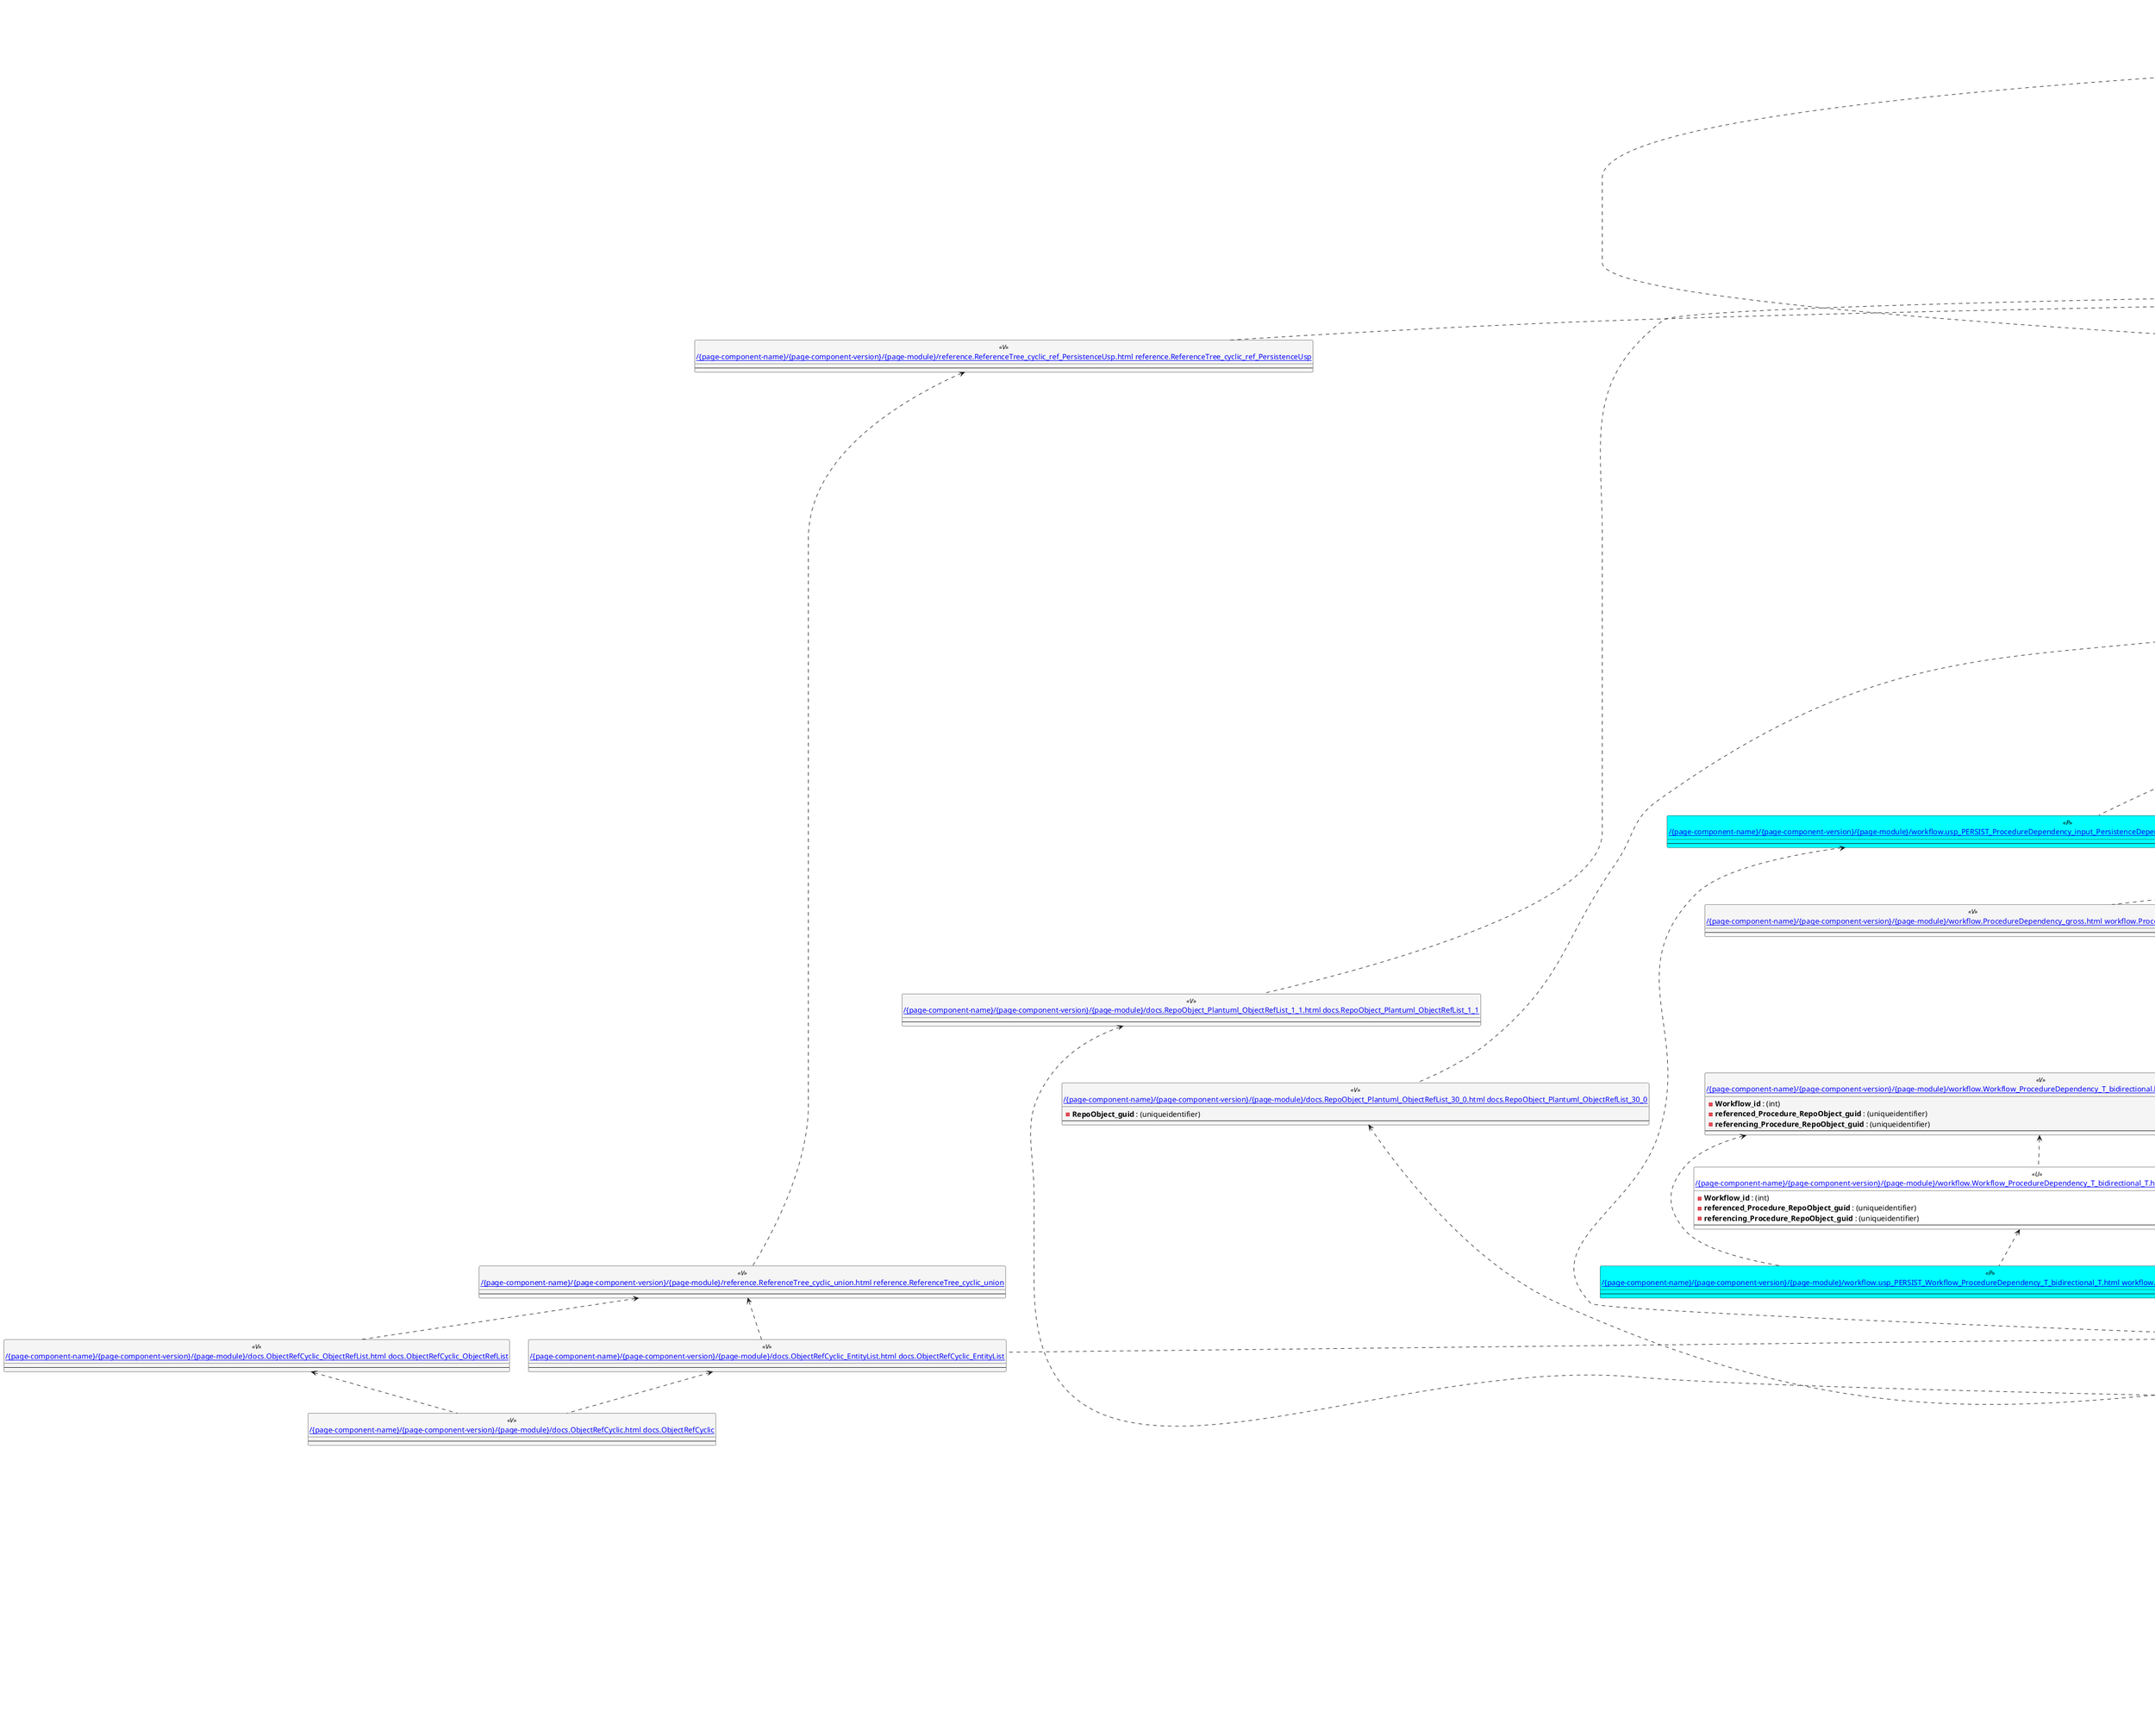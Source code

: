 @startuml
'Left to right direction
top to bottom direction
hide circle
'avoide "." issues:
set namespaceSeparator none


skinparam class {
  BackgroundColor White
  BackgroundColor<<FN>> Yellow
  BackgroundColor<<FS>> Yellow
  BackgroundColor<<FT>> LightGray
  BackgroundColor<<IF>> Yellow
  BackgroundColor<<IS>> Yellow
  BackgroundColor<<P>> Aqua
  BackgroundColor<<PC>> Aqua
  BackgroundColor<<SN>> Yellow
  BackgroundColor<<SO>> SlateBlue
  BackgroundColor<<TF>> LightGray
  BackgroundColor<<TR>> Tomato
  BackgroundColor<<U>> White
  BackgroundColor<<V>> WhiteSmoke
  BackgroundColor<<X>> Aqua
}


entity "[[{site-url}/{page-component-name}/{page-component-version}/{page-module}/dmdocs.unit.html dmdocs.unit]]" as dmdocs.unit << V >> {
  --
}

entity "[[{site-url}/{page-component-name}/{page-component-version}/{page-module}/docs.AntoraIndexSemanticgroup.html docs.AntoraIndexSemanticgroup]]" as docs.AntoraIndexSemanticgroup << V >> {
  **IndexSemanticGroup** : (nvarchar(512))
  --
}

entity "[[{site-url}/{page-component-name}/{page-component-version}/{page-module}/docs.AntoraIndexSemanticgroupPatterndatatype.html docs.AntoraIndexSemanticgroupPatterndatatype]]" as docs.AntoraIndexSemanticgroupPatterndatatype << V >> {
  **IndexSemanticGroup** : (nvarchar(512))
  **IndexPatternColumnDatatype** : (nvarchar(4000))
  --
}

entity "[[{site-url}/{page-component-name}/{page-component-version}/{page-module}/docs.AntoraNavListPage_by_type.html docs.AntoraNavListPage_by_type]]" as docs.AntoraNavListPage_by_type << V >> {
  **type** : (nvarchar(128))
  --
}

entity "[[{site-url}/{page-component-name}/{page-component-version}/{page-module}/docs.AntoraNavListRepoObject_by_schema.html docs.AntoraNavListRepoObject_by_schema]]" as docs.AntoraNavListRepoObject_by_schema << V >> {
  - **RepoObject_schema_name** : (nvarchar(128))
  --
}

entity "[[{site-url}/{page-component-name}/{page-component-version}/{page-module}/docs.AntoraNavListRepoObject_by_schema_type.html docs.AntoraNavListRepoObject_by_schema_type]]" as docs.AntoraNavListRepoObject_by_schema_type << V >> {
  - **RepoObject_schema_name** : (nvarchar(128))
  **type** : (char(2))
  --
}

entity "[[{site-url}/{page-component-name}/{page-component-version}/{page-module}/docs.AntoraNavListRepoObject_by_type.html docs.AntoraNavListRepoObject_by_type]]" as docs.AntoraNavListRepoObject_by_type << V >> {
  **type** : (char(2))
  --
}

entity "[[{site-url}/{page-component-name}/{page-component-version}/{page-module}/docs.AntoraPage_IndexSemanticGroup.html docs.AntoraPage_IndexSemanticGroup]]" as docs.AntoraPage_IndexSemanticGroup << V >> {
  - **page_content** : (nvarchar(max))
  --
}

entity "[[{site-url}/{page-component-name}/{page-component-version}/{page-module}/docs.AntoraPage_ObjectBySchema.html docs.AntoraPage_ObjectBySchema]]" as docs.AntoraPage_ObjectBySchema << V >> {
  --
}

entity "[[{site-url}/{page-component-name}/{page-component-version}/{page-module}/docs.AntoraPage_ObjectByType.html docs.AntoraPage_ObjectByType]]" as docs.AntoraPage_ObjectByType << V >> {
  --
}

entity "[[{site-url}/{page-component-name}/{page-component-version}/{page-module}/docs.ForeignKey_RelationScript.html docs.ForeignKey_RelationScript]]" as docs.ForeignKey_RelationScript << V >> {
  **referenced_RepoObject_guid** : (uniqueidentifier)
  **referencing_RepoObject_guid** : (uniqueidentifier)
  --
}

entity "[[{site-url}/{page-component-name}/{page-component-version}/{page-module}/docs.ftv_RepoObject_Reference_PlantUml_EntityRefList.html docs.ftv_RepoObject_Reference_PlantUml_EntityRefList]]" as docs.ftv_RepoObject_Reference_PlantUml_EntityRefList << IF >> {
  --
}

entity "[[{site-url}/{page-component-name}/{page-component-version}/{page-module}/docs.ObjectRefCyclic.html docs.ObjectRefCyclic]]" as docs.ObjectRefCyclic << V >> {
  --
}

entity "[[{site-url}/{page-component-name}/{page-component-version}/{page-module}/docs.ObjectRefCyclic_EntityList.html docs.ObjectRefCyclic_EntityList]]" as docs.ObjectRefCyclic_EntityList << V >> {
  --
}

entity "[[{site-url}/{page-component-name}/{page-component-version}/{page-module}/docs.ObjectRefCyclic_ObjectRefList.html docs.ObjectRefCyclic_ObjectRefList]]" as docs.ObjectRefCyclic_ObjectRefList << V >> {
  --
}

entity "[[{site-url}/{page-component-name}/{page-component-version}/{page-module}/docs.RepoObject_Adoc.html docs.RepoObject_Adoc]]" as docs.RepoObject_Adoc << V >> {
  --
}

entity "[[{site-url}/{page-component-name}/{page-component-version}/{page-module}/docs.RepoObject_Adoc_T.html docs.RepoObject_Adoc_T]]" as docs.RepoObject_Adoc_T << U >> {
  --
}

entity "[[{site-url}/{page-component-name}/{page-component-version}/{page-module}/docs.RepoObject_ColumnList.html docs.RepoObject_ColumnList]]" as docs.RepoObject_ColumnList << V >> {
  --
}

entity "[[{site-url}/{page-component-name}/{page-component-version}/{page-module}/docs.RepoObject_ColumnList_T.html docs.RepoObject_ColumnList_T]]" as docs.RepoObject_ColumnList_T << U >> {
  - **RepoObject_guid** : (uniqueidentifier)
  --
}

entity "[[{site-url}/{page-component-name}/{page-component-version}/{page-module}/docs.RepoObject_IndexList.html docs.RepoObject_IndexList]]" as docs.RepoObject_IndexList << V >> {
  **RepoObject_guid** : (uniqueidentifier)
  --
}

entity "[[{site-url}/{page-component-name}/{page-component-version}/{page-module}/docs.RepoObject_IndexList_T.html docs.RepoObject_IndexList_T]]" as docs.RepoObject_IndexList_T << U >> {
  **RepoObject_guid** : (uniqueidentifier)
  --
}

entity "[[{site-url}/{page-component-name}/{page-component-version}/{page-module}/docs.RepoObject_OutputFilter.html docs.RepoObject_OutputFilter]]" as docs.RepoObject_OutputFilter << V >> {
  - **RepoObject_guid** : (uniqueidentifier)
  --
}

entity "[[{site-url}/{page-component-name}/{page-component-version}/{page-module}/docs.RepoObject_Plantuml.html docs.RepoObject_Plantuml]]" as docs.RepoObject_Plantuml << V >> {
  - **RepoObject_guid** : (uniqueidentifier)
  --
}

entity "[[{site-url}/{page-component-name}/{page-component-version}/{page-module}/docs.RepoObject_Plantuml_ColRefList_1_1.html docs.RepoObject_Plantuml_ColRefList_1_1]]" as docs.RepoObject_Plantuml_ColRefList_1_1 << V >> {
  --
}

entity "[[{site-url}/{page-component-name}/{page-component-version}/{page-module}/docs.RepoObject_Plantuml_Entity.html docs.RepoObject_Plantuml_Entity]]" as docs.RepoObject_Plantuml_Entity << V >> {
  - **RepoObject_guid** : (uniqueidentifier)
  --
}

entity "[[{site-url}/{page-component-name}/{page-component-version}/{page-module}/docs.RepoObject_Plantuml_Entity_T.html docs.RepoObject_Plantuml_Entity_T]]" as docs.RepoObject_Plantuml_Entity_T << U >> {
  - **RepoObject_guid** : (uniqueidentifier)
  --
}

entity "[[{site-url}/{page-component-name}/{page-component-version}/{page-module}/docs.RepoObject_PlantUml_FkRefList.html docs.RepoObject_PlantUml_FkRefList]]" as docs.RepoObject_PlantUml_FkRefList << V >> {
  --
}

entity "[[{site-url}/{page-component-name}/{page-component-version}/{page-module}/docs.RepoObject_Plantuml_ObjectRefList_0_30.html docs.RepoObject_Plantuml_ObjectRefList_0_30]]" as docs.RepoObject_Plantuml_ObjectRefList_0_30 << V >> {
  - **RepoObject_guid** : (uniqueidentifier)
  --
}

entity "[[{site-url}/{page-component-name}/{page-component-version}/{page-module}/docs.RepoObject_Plantuml_ObjectRefList_1_1.html docs.RepoObject_Plantuml_ObjectRefList_1_1]]" as docs.RepoObject_Plantuml_ObjectRefList_1_1 << V >> {
  --
}

entity "[[{site-url}/{page-component-name}/{page-component-version}/{page-module}/docs.RepoObject_Plantuml_ObjectRefList_30_0.html docs.RepoObject_Plantuml_ObjectRefList_30_0]]" as docs.RepoObject_Plantuml_ObjectRefList_30_0 << V >> {
  - **RepoObject_guid** : (uniqueidentifier)
  --
}

entity "[[{site-url}/{page-component-name}/{page-component-version}/{page-module}/docs.RepoObject_PlantUml_PumlEntityFkList.html docs.RepoObject_PlantUml_PumlEntityFkList]]" as docs.RepoObject_PlantUml_PumlEntityFkList << V >> {
  **RepoObject_guid** : (uniqueidentifier)
  --
}

entity "[[{site-url}/{page-component-name}/{page-component-version}/{page-module}/docs.RepoObject_Plantuml_T.html docs.RepoObject_Plantuml_T]]" as docs.RepoObject_Plantuml_T << U >> {
  - **RepoObject_guid** : (uniqueidentifier)
  --
}

entity "[[{site-url}/{page-component-name}/{page-component-version}/{page-module}/docs.Schema_EntityList.html docs.Schema_EntityList]]" as docs.Schema_EntityList << V >> {
  --
}

entity "[[{site-url}/{page-component-name}/{page-component-version}/{page-module}/docs.Schema_PlantUml_FkRefList.html docs.Schema_PlantUml_FkRefList]]" as docs.Schema_PlantUml_FkRefList << V >> {
  --
}

entity "[[{site-url}/{page-component-name}/{page-component-version}/{page-module}/docs.Schema_puml.html docs.Schema_puml]]" as docs.Schema_puml << V >> {
  --
}

entity "[[{site-url}/{page-component-name}/{page-component-version}/{page-module}/docs.Unit_1_union.html docs.Unit_1_union]]" as docs.Unit_1_union << V >> {
  --
}

entity "[[{site-url}/{page-component-name}/{page-component-version}/{page-module}/docs.Unit_2.html docs.Unit_2]]" as docs.Unit_2 << V >> {
  --
}

entity "[[{site-url}/{page-component-name}/{page-component-version}/{page-module}/docs.Unit_3.html docs.Unit_3]]" as docs.Unit_3 << V >> {
  --
}

entity "[[{site-url}/{page-component-name}/{page-component-version}/{page-module}/docs.usp_AntoraExport.html docs.usp_AntoraExport]]" as docs.usp_AntoraExport << P >> {
  --
}

entity "[[{site-url}/{page-component-name}/{page-component-version}/{page-module}/docs.usp_AntoraExport_navigation.html docs.usp_AntoraExport_navigation]]" as docs.usp_AntoraExport_navigation << P >> {
  --
}

entity "[[{site-url}/{page-component-name}/{page-component-version}/{page-module}/docs.usp_AntoraExport_ObjectPage.html docs.usp_AntoraExport_ObjectPage]]" as docs.usp_AntoraExport_ObjectPage << P >> {
  --
}

entity "[[{site-url}/{page-component-name}/{page-component-version}/{page-module}/docs.usp_AntoraExport_ObjectPartialProperties.html docs.usp_AntoraExport_ObjectPartialProperties]]" as docs.usp_AntoraExport_ObjectPartialProperties << P >> {
  --
}

entity "[[{site-url}/{page-component-name}/{page-component-version}/{page-module}/docs.usp_AntoraExport_ObjectPuml.html docs.usp_AntoraExport_ObjectPuml]]" as docs.usp_AntoraExport_ObjectPuml << P >> {
  --
}

entity "[[{site-url}/{page-component-name}/{page-component-version}/{page-module}/docs.usp_PERSIST_RepoObject_Adoc_T.html docs.usp_PERSIST_RepoObject_Adoc_T]]" as docs.usp_PERSIST_RepoObject_Adoc_T << P >> {
  --
}

entity "[[{site-url}/{page-component-name}/{page-component-version}/{page-module}/docs.usp_PERSIST_RepoObject_ColumnList_T.html docs.usp_PERSIST_RepoObject_ColumnList_T]]" as docs.usp_PERSIST_RepoObject_ColumnList_T << P >> {
  --
}

entity "[[{site-url}/{page-component-name}/{page-component-version}/{page-module}/docs.usp_PERSIST_RepoObject_IndexList_T.html docs.usp_PERSIST_RepoObject_IndexList_T]]" as docs.usp_PERSIST_RepoObject_IndexList_T << P >> {
  --
}

entity "[[{site-url}/{page-component-name}/{page-component-version}/{page-module}/docs.usp_PERSIST_RepoObject_Plantuml_Entity_T.html docs.usp_PERSIST_RepoObject_Plantuml_Entity_T]]" as docs.usp_PERSIST_RepoObject_Plantuml_Entity_T << P >> {
  --
}

entity "[[{site-url}/{page-component-name}/{page-component-version}/{page-module}/docs.usp_PERSIST_RepoObject_Plantuml_T.html docs.usp_PERSIST_RepoObject_Plantuml_T]]" as docs.usp_PERSIST_RepoObject_Plantuml_T << P >> {
  --
}

entity "[[{site-url}/{page-component-name}/{page-component-version}/{page-module}/property.RepoObjectProperty_Collect_source_ROGross.html property.RepoObjectProperty_Collect_source_ROGross]]" as property.RepoObjectProperty_Collect_source_ROGross << V >> {
  - **RepoObject_guid** : (uniqueidentifier)
  - **property_name** : (varchar(39))
  --
}

entity "[[{site-url}/{page-component-name}/{page-component-version}/{page-module}/property.usp_RepoObjectProperty_collect.html property.usp_RepoObjectProperty_collect]]" as property.usp_RepoObjectProperty_collect << P >> {
  --
}

entity "[[{site-url}/{page-component-name}/{page-component-version}/{page-module}/reference.ftv_RepoObject_ColumReferenceRepoObject.html reference.ftv_RepoObject_ColumReferenceRepoObject]]" as reference.ftv_RepoObject_ColumReferenceRepoObject << IF >> {
  --
}

entity "[[{site-url}/{page-component-name}/{page-component-version}/{page-module}/reference.ftv_RepoObject_DbmlColumnRelation.html reference.ftv_RepoObject_DbmlColumnRelation]]" as reference.ftv_RepoObject_DbmlColumnRelation << IF >> {
  --
}

entity "[[{site-url}/{page-component-name}/{page-component-version}/{page-module}/reference.ftv_RepoObject_ReferenceTree.html reference.ftv_RepoObject_ReferenceTree]]" as reference.ftv_RepoObject_ReferenceTree << IF >> {
  --
}

entity "[[{site-url}/{page-component-name}/{page-component-version}/{page-module}/reference.ftv_RepoObject_ReferenceTree_referenced.html reference.ftv_RepoObject_ReferenceTree_referenced]]" as reference.ftv_RepoObject_ReferenceTree_referenced << IF >> {
  --
}

entity "[[{site-url}/{page-component-name}/{page-component-version}/{page-module}/reference.ftv_RepoObject_ReferenceTree_referencing.html reference.ftv_RepoObject_ReferenceTree_referencing]]" as reference.ftv_RepoObject_ReferenceTree_referencing << IF >> {
  --
}

entity "[[{site-url}/{page-component-name}/{page-component-version}/{page-module}/reference.ftv_RepoObject_ReferenceTree_via_fullname.html reference.ftv_RepoObject_ReferenceTree_via_fullname]]" as reference.ftv_RepoObject_ReferenceTree_via_fullname << IF >> {
  --
}

entity "[[{site-url}/{page-component-name}/{page-component-version}/{page-module}/reference.ftv_RepoObjectColumn_ReferenceTree.html reference.ftv_RepoObjectColumn_ReferenceTree]]" as reference.ftv_RepoObjectColumn_ReferenceTree << IF >> {
  --
}

entity "[[{site-url}/{page-component-name}/{page-component-version}/{page-module}/reference.Persistence.html reference.Persistence]]" as reference.Persistence << V >> {
  --
}

entity "[[{site-url}/{page-component-name}/{page-component-version}/{page-module}/reference.Persistence_bidirectional.html reference.Persistence_bidirectional]]" as reference.Persistence_bidirectional << V >> {
  --
}

entity "[[{site-url}/{page-component-name}/{page-component-version}/{page-module}/reference.ReferenceTree_cyclic_ref_PersistenceUsp.html reference.ReferenceTree_cyclic_ref_PersistenceUsp]]" as reference.ReferenceTree_cyclic_ref_PersistenceUsp << V >> {
  --
}

entity "[[{site-url}/{page-component-name}/{page-component-version}/{page-module}/reference.ReferenceTree_cyclic_union.html reference.ReferenceTree_cyclic_union]]" as reference.ReferenceTree_cyclic_union << V >> {
  --
}

entity "[[{site-url}/{page-component-name}/{page-component-version}/{page-module}/reference.RepoObject_reference.html reference.RepoObject_reference]]" as reference.RepoObject_reference << V >> {
  **referenced_RepoObject_guid** : (uniqueidentifier)
  **referencing_RepoObject_guid** : (uniqueidentifier)
  --
}

entity "[[{site-url}/{page-component-name}/{page-component-version}/{page-module}/reference.RepoObject_reference_persistence_target_as_source.html reference.RepoObject_reference_persistence_target_as_source]]" as reference.RepoObject_reference_persistence_target_as_source << V >> {
  --
}

entity "[[{site-url}/{page-component-name}/{page-component-version}/{page-module}/reference.RepoObject_reference_T.html reference.RepoObject_reference_T]]" as reference.RepoObject_reference_T << U >> {
  **referenced_RepoObject_guid** : (uniqueidentifier)
  **referencing_RepoObject_guid** : (uniqueidentifier)
  --
}

entity "[[{site-url}/{page-component-name}/{page-component-version}/{page-module}/reference.RepoObject_reference_T_bidirectional.html reference.RepoObject_reference_T_bidirectional]]" as reference.RepoObject_reference_T_bidirectional << V >> {
  --
}

entity "[[{site-url}/{page-component-name}/{page-component-version}/{page-module}/reference.RepoObject_reference_union.html reference.RepoObject_reference_union]]" as reference.RepoObject_reference_union << V >> {
  **referenced_RepoObject_guid** : (uniqueidentifier)
  **referencing_RepoObject_guid** : (uniqueidentifier)
  --
}

entity "[[{site-url}/{page-component-name}/{page-component-version}/{page-module}/reference.RepoObject_ReferencedList.html reference.RepoObject_ReferencedList]]" as reference.RepoObject_ReferencedList << V >> {
  --
}

entity "[[{site-url}/{page-component-name}/{page-component-version}/{page-module}/reference.RepoObject_ReferenceTree_0_30.html reference.RepoObject_ReferenceTree_0_30]]" as reference.RepoObject_ReferenceTree_0_30 << V >> {
  **RepoObject_guid** : (uniqueidentifier)
  **Referencing_guid** : (uniqueidentifier)
  **Referenced_guid** : (uniqueidentifier)
  --
}

entity "[[{site-url}/{page-component-name}/{page-component-version}/{page-module}/reference.RepoObject_ReferenceTree_0_30_T.html reference.RepoObject_ReferenceTree_0_30_T]]" as reference.RepoObject_ReferenceTree_0_30_T << U >> {
  **RepoObject_guid** : (uniqueidentifier)
  **Referencing_guid** : (uniqueidentifier)
  **Referenced_guid** : (uniqueidentifier)
  --
}

entity "[[{site-url}/{page-component-name}/{page-component-version}/{page-module}/reference.RepoObject_ReferenceTree_30_0.html reference.RepoObject_ReferenceTree_30_0]]" as reference.RepoObject_ReferenceTree_30_0 << V >> {
  **RepoObject_guid** : (uniqueidentifier)
  **Referencing_guid** : (uniqueidentifier)
  **Referenced_guid** : (uniqueidentifier)
  --
}

entity "[[{site-url}/{page-component-name}/{page-component-version}/{page-module}/reference.RepoObject_ReferenceTree_30_0_T.html reference.RepoObject_ReferenceTree_30_0_T]]" as reference.RepoObject_ReferenceTree_30_0_T << U >> {
  --
}

entity "[[{site-url}/{page-component-name}/{page-component-version}/{page-module}/reference.RepoObject_ReferenceTree_referenced.html reference.RepoObject_ReferenceTree_referenced]]" as reference.RepoObject_ReferenceTree_referenced << V >> {
  **RepoObject_guid** : (uniqueidentifier)
  **Referenced_Depth** : (int)
  **Referencing_Depth** : (int)
  **Referenced_guid** : (uniqueidentifier)
  **Referencing_guid** : (uniqueidentifier)
  --
}

entity "[[{site-url}/{page-component-name}/{page-component-version}/{page-module}/reference.RepoObject_ReferenceTree_referenced_30_0.html reference.RepoObject_ReferenceTree_referenced_30_0]]" as reference.RepoObject_ReferenceTree_referenced_30_0 << V >> {
  - **RepoObject_guid** : (uniqueidentifier)
  **Referenced_guid** : (uniqueidentifier)
  --
}

entity "[[{site-url}/{page-component-name}/{page-component-version}/{page-module}/reference.RepoObject_ReferenceTree_referencing.html reference.RepoObject_ReferenceTree_referencing]]" as reference.RepoObject_ReferenceTree_referencing << V >> {
  **RepoObject_guid** : (uniqueidentifier)
  **Referenced_Depth** : (int)
  **Referencing_Depth** : (int)
  **Referenced_guid** : (uniqueidentifier)
  **Referencing_guid** : (uniqueidentifier)
  --
}

entity "[[{site-url}/{page-component-name}/{page-component-version}/{page-module}/reference.RepoObject_ReferenceTree_referencing_0_30.html reference.RepoObject_ReferenceTree_referencing_0_30]]" as reference.RepoObject_ReferenceTree_referencing_0_30 << V >> {
  - **RepoObject_guid** : (uniqueidentifier)
  **Referencing_guid** : (uniqueidentifier)
  --
}

entity "[[{site-url}/{page-component-name}/{page-component-version}/{page-module}/reference.RepoObject_ReferencingList.html reference.RepoObject_ReferencingList]]" as reference.RepoObject_ReferencingList << V >> {
  --
}

entity "[[{site-url}/{page-component-name}/{page-component-version}/{page-module}/reference.RepoObject_ReferencingReferenced.html reference.RepoObject_ReferencingReferenced]]" as reference.RepoObject_ReferencingReferenced << V >> {
  - **Referenced_guid** : (uniqueidentifier)
  - **Referencing_guid** : (uniqueidentifier)
  --
}

entity "[[{site-url}/{page-component-name}/{page-component-version}/{page-module}/reference.RepoObjectColumn_reference.html reference.RepoObjectColumn_reference]]" as reference.RepoObjectColumn_reference << V >> {
  **referenced_RepoObjectColumn_guid** : (uniqueidentifier)
  **referencing_RepoObjectColumn_guid** : (uniqueidentifier)
  --
}

entity "[[{site-url}/{page-component-name}/{page-component-version}/{page-module}/reference.RepoObjectColumn_reference_additional_internal.html reference.RepoObjectColumn_reference_additional_internal]]" as reference.RepoObjectColumn_reference_additional_internal << V >> {
  --
}

entity "[[{site-url}/{page-component-name}/{page-component-version}/{page-module}/reference.RepoObjectColumn_reference_BySamePredecessors.html reference.RepoObjectColumn_reference_BySamePredecessors]]" as reference.RepoObjectColumn_reference_BySamePredecessors << V >> {
  --
}

entity "[[{site-url}/{page-component-name}/{page-component-version}/{page-module}/reference.RepoObjectColumn_reference_FirstResultSet.html reference.RepoObjectColumn_reference_FirstResultSet]]" as reference.RepoObjectColumn_reference_FirstResultSet << V >> {
  --
}

entity "[[{site-url}/{page-component-name}/{page-component-version}/{page-module}/reference.RepoObjectColumn_reference_QueryPlan.html reference.RepoObjectColumn_reference_QueryPlan]]" as reference.RepoObjectColumn_reference_QueryPlan << V >> {
  **referencing_id** : (int)
  **referencing_minor_id** : (int)
  **referenced_id** : (int)
  **referenced_minor_id** : (int)
  --
}

entity "[[{site-url}/{page-component-name}/{page-component-version}/{page-module}/reference.RepoObjectColumn_reference_SqlExpressionDependencies.html reference.RepoObjectColumn_reference_SqlExpressionDependencies]]" as reference.RepoObjectColumn_reference_SqlExpressionDependencies << V >> {
  - **referencing_id** : (int)
  - **referencing_minor_id** : (int)
  **referenced_id** : (int)
  - **referenced_minor_id** : (int)
  --
}

entity "[[{site-url}/{page-component-name}/{page-component-version}/{page-module}/reference.RepoObjectColumn_reference_T.html reference.RepoObjectColumn_reference_T]]" as reference.RepoObjectColumn_reference_T << U >> {
  **referenced_RepoObjectColumn_guid** : (uniqueidentifier)
  **referencing_RepoObjectColumn_guid** : (uniqueidentifier)
  --
}

entity "[[{site-url}/{page-component-name}/{page-component-version}/{page-module}/reference.RepoObjectColumn_reference_union.html reference.RepoObjectColumn_reference_union]]" as reference.RepoObjectColumn_reference_union << V >> {
  --
}

entity "[[{site-url}/{page-component-name}/{page-component-version}/{page-module}/reference.RepoObjectColumn_reference_virtual.html reference.RepoObjectColumn_reference_virtual]]" as reference.RepoObjectColumn_reference_virtual << V >> {
  --
}

entity "[[{site-url}/{page-component-name}/{page-component-version}/{page-module}/reference.RepoObjectColumn_ReferencedList.html reference.RepoObjectColumn_ReferencedList]]" as reference.RepoObjectColumn_ReferencedList << V >> {
  --
}

entity "[[{site-url}/{page-component-name}/{page-component-version}/{page-module}/reference.RepoObjectColumn_ReferenceTree.html reference.RepoObjectColumn_ReferenceTree]]" as reference.RepoObjectColumn_ReferenceTree << V >> {
  --
}

entity "[[{site-url}/{page-component-name}/{page-component-version}/{page-module}/reference.RepoObjectColumn_ReferencingList.html reference.RepoObjectColumn_ReferencingList]]" as reference.RepoObjectColumn_ReferencingList << V >> {
  --
}

entity "[[{site-url}/{page-component-name}/{page-component-version}/{page-module}/reference.RepoObjectColumn_ReferencingReferenced.html reference.RepoObjectColumn_ReferencingReferenced]]" as reference.RepoObjectColumn_ReferencingReferenced << V >> {
  - **Referenced_guid** : (uniqueidentifier)
  - **Referencing_guid** : (uniqueidentifier)
  --
}

entity "[[{site-url}/{page-component-name}/{page-component-version}/{page-module}/reference.RepoObjectColumn_RelationScript.html reference.RepoObjectColumn_RelationScript]]" as reference.RepoObjectColumn_RelationScript << V >> {
  --
}

entity "[[{site-url}/{page-component-name}/{page-component-version}/{page-module}/reference.SysObjectColumn_QueryPlanExpression.html reference.SysObjectColumn_QueryPlanExpression]]" as reference.SysObjectColumn_QueryPlanExpression << V >> {
  --
}

entity "[[{site-url}/{page-component-name}/{page-component-version}/{page-module}/reference.usp_PERSIST_RepoObject_reference_T.html reference.usp_PERSIST_RepoObject_reference_T]]" as reference.usp_PERSIST_RepoObject_reference_T << P >> {
  --
}

entity "[[{site-url}/{page-component-name}/{page-component-version}/{page-module}/reference.usp_PERSIST_RepoObject_ReferenceTree_0_30_T.html reference.usp_PERSIST_RepoObject_ReferenceTree_0_30_T]]" as reference.usp_PERSIST_RepoObject_ReferenceTree_0_30_T << P >> {
  --
}

entity "[[{site-url}/{page-component-name}/{page-component-version}/{page-module}/reference.usp_PERSIST_RepoObject_ReferenceTree_30_0_T.html reference.usp_PERSIST_RepoObject_ReferenceTree_30_0_T]]" as reference.usp_PERSIST_RepoObject_ReferenceTree_30_0_T << P >> {
  --
}

entity "[[{site-url}/{page-component-name}/{page-component-version}/{page-module}/reference.usp_PERSIST_RepoObjectColumn_reference_T.html reference.usp_PERSIST_RepoObjectColumn_reference_T]]" as reference.usp_PERSIST_RepoObjectColumn_reference_T << P >> {
  --
}

entity "[[{site-url}/{page-component-name}/{page-component-version}/{page-module}/reference.usp_RepoObject_ReferenceTree.html reference.usp_RepoObject_ReferenceTree]]" as reference.usp_RepoObject_ReferenceTree << P >> {
  --
}

entity "[[{site-url}/{page-component-name}/{page-component-version}/{page-module}/reference.usp_RepoObject_ReferenceTree_insert.html reference.usp_RepoObject_ReferenceTree_insert]]" as reference.usp_RepoObject_ReferenceTree_insert << P >> {
  --
}

entity "[[{site-url}/{page-component-name}/{page-component-version}/{page-module}/reference.usp_RepoObject_update_SysObjectQueryPlan.html reference.usp_RepoObject_update_SysObjectQueryPlan]]" as reference.usp_RepoObject_update_SysObjectQueryPlan << P >> {
  --
}

entity "[[{site-url}/{page-component-name}/{page-component-version}/{page-module}/reference.usp_RepoObjectSource_FirstResultSet.html reference.usp_RepoObjectSource_FirstResultSet]]" as reference.usp_RepoObjectSource_FirstResultSet << P >> {
  --
}

entity "[[{site-url}/{page-component-name}/{page-component-version}/{page-module}/reference.usp_RepoObjectSource_QueryPlan.html reference.usp_RepoObjectSource_QueryPlan]]" as reference.usp_RepoObjectSource_QueryPlan << P >> {
  --
}

entity "[[{site-url}/{page-component-name}/{page-component-version}/{page-module}/repo.check_IndexColumn_virtual_referenced_setpoint.html repo.check_IndexColumn_virtual_referenced_setpoint]]" as repo.check_IndexColumn_virtual_referenced_setpoint << V >> {
  - **index_guid** : (uniqueidentifier)
  - **index_column_id** : (int)
  --
}

entity "[[{site-url}/{page-component-name}/{page-component-version}/{page-module}/repo.ForeignKey_gross.html repo.ForeignKey_gross]]" as repo.ForeignKey_gross << V >> {
  **ForeignKey_guid** : (uniqueidentifier)
  --
}

entity "[[{site-url}/{page-component-name}/{page-component-version}/{page-module}/repo.ForeignKey_Indexes.html repo.ForeignKey_Indexes]]" as repo.ForeignKey_Indexes << V >> {
  **ForeignKey_guid** : (uniqueidentifier)
  --
}

entity "[[{site-url}/{page-component-name}/{page-component-version}/{page-module}/repo.ForeignKey_Indexes_union.html repo.ForeignKey_Indexes_union]]" as repo.ForeignKey_Indexes_union << V >> {
  **ForeignKey_guid** : (uniqueidentifier)
  --
}

entity "[[{site-url}/{page-component-name}/{page-component-version}/{page-module}/repo.ForeignKey_Indexes_union_T.html repo.ForeignKey_Indexes_union_T]]" as repo.ForeignKey_Indexes_union_T << U >> {
  **ForeignKey_guid** : (uniqueidentifier)
  --
}

entity "[[{site-url}/{page-component-name}/{page-component-version}/{page-module}/repo.ForeignKey_virtual_Indexes.html repo.ForeignKey_virtual_Indexes]]" as repo.ForeignKey_virtual_Indexes << V >> {
  - **ForeignKey_guid** : (uniqueidentifier)
  --
}

entity "[[{site-url}/{page-component-name}/{page-component-version}/{page-module}/repo.Index_gross.html repo.Index_gross]]" as repo.Index_gross << V >> {
  - **index_guid** : (uniqueidentifier)
  --
}

entity "[[{site-url}/{page-component-name}/{page-component-version}/{page-module}/repo.Index_referencing_IndexPatternColumnGuid.html repo.Index_referencing_IndexPatternColumnGuid]]" as repo.Index_referencing_IndexPatternColumnGuid << V >> {
  **source_index_guid** : (uniqueidentifier)
  **referencing_RepoObject_guid** : (uniqueidentifier)
  --
}

entity "[[{site-url}/{page-component-name}/{page-component-version}/{page-module}/repo.Index_virtual_ForUpdate.html repo.Index_virtual_ForUpdate]]" as repo.Index_virtual_ForUpdate << V >> {
  - **index_guid** : (uniqueidentifier)
  --
}

entity "[[{site-url}/{page-component-name}/{page-component-version}/{page-module}/repo.IndexColumn_ReferencedReferencing_HasFullColumnsInReferencing.html repo.IndexColumn_ReferencedReferencing_HasFullColumnsInReferencing]]" as repo.IndexColumn_ReferencedReferencing_HasFullColumnsInReferencing << V >> {
  - **index_guid** : (uniqueidentifier)
  - **index_column_id** : (int)
  **RowNumberInReferencing** : (bigint)
  --
}

entity "[[{site-url}/{page-component-name}/{page-component-version}/{page-module}/repo.IndexColumn_ReferencedReferencing_HasFullColumnsInReferencing_check.html repo.IndexColumn_ReferencedReferencing_HasFullColumnsInReferencing_check]]" as repo.IndexColumn_ReferencedReferencing_HasFullColumnsInReferencing_check << V >> {
  --
}

entity "[[{site-url}/{page-component-name}/{page-component-version}/{page-module}/repo.IndexColumn_ReferencedReferencing_HasFullColumnsInReferencing_T.html repo.IndexColumn_ReferencedReferencing_HasFullColumnsInReferencing_T]]" as repo.IndexColumn_ReferencedReferencing_HasFullColumnsInReferencing_T << U >> {
  **index_guid** : (uniqueidentifier)
  - **index_column_id** : (int)
  **RowNumberInReferencing** : (bigint)
  --
}

entity "[[{site-url}/{page-component-name}/{page-component-version}/{page-module}/repo.IndexColumn_virtual_referenced_setpoint.html repo.IndexColumn_virtual_referenced_setpoint]]" as repo.IndexColumn_virtual_referenced_setpoint << V >> {
  - **index_guid** : (uniqueidentifier)
  - **index_column_id** : (int)
  --
}

entity "[[{site-url}/{page-component-name}/{page-component-version}/{page-module}/repo.IndexReferencedReferencing.html repo.IndexReferencedReferencing]]" as repo.IndexReferencedReferencing << V >> {
  --
}

entity "[[{site-url}/{page-component-name}/{page-component-version}/{page-module}/repo.IndexReferencedReferencing_HasFullColumnsInReferencing.html repo.IndexReferencedReferencing_HasFullColumnsInReferencing]]" as repo.IndexReferencedReferencing_HasFullColumnsInReferencing << V >> {
  --
}

entity "[[{site-url}/{page-component-name}/{page-component-version}/{page-module}/repo.RepoObject_ColumnList.html repo.RepoObject_ColumnList]]" as repo.RepoObject_ColumnList << V >> {
  --
}

entity "[[{site-url}/{page-component-name}/{page-component-version}/{page-module}/repo.RepoObject_gross.html repo.RepoObject_gross]]" as repo.RepoObject_gross << V >> {
  - **RepoObject_guid** : (uniqueidentifier)
  --
}

entity "[[{site-url}/{page-component-name}/{page-component-version}/{page-module}/repo.RepoObject_gross2.html repo.RepoObject_gross2]]" as repo.RepoObject_gross2 << V >> {
  --
}

entity "[[{site-url}/{page-component-name}/{page-component-version}/{page-module}/repo.RepoObject_related_FK_union.html repo.RepoObject_related_FK_union]]" as repo.RepoObject_related_FK_union << V >> {
  **RepoObject_guid** : (uniqueidentifier)
  **included_RepoObject_guid** : (uniqueidentifier)
  --
}

entity "[[{site-url}/{page-component-name}/{page-component-version}/{page-module}/repo.RepoObject_SqlCreateTable.html repo.RepoObject_SqlCreateTable]]" as repo.RepoObject_SqlCreateTable << V >> {
  - **RepoObject_guid** : (uniqueidentifier)
  --
}

entity "[[{site-url}/{page-component-name}/{page-component-version}/{page-module}/repo.RepoObject_wo_referencing.html repo.RepoObject_wo_referencing]]" as repo.RepoObject_wo_referencing << V >> {
  --
}

entity "[[{site-url}/{page-component-name}/{page-component-version}/{page-module}/repo.RepoObjectColumn_gross2.html repo.RepoObjectColumn_gross2]]" as repo.RepoObjectColumn_gross2 << V >> {
  --
}

entity "[[{site-url}/{page-component-name}/{page-component-version}/{page-module}/repo.RepoObjectColumn_MissingSource_TypeV.html repo.RepoObjectColumn_MissingSource_TypeV]]" as repo.RepoObjectColumn_MissingSource_TypeV << V >> {
  - **RepoObjectColumn_guid** : (uniqueidentifier)
  --
}

entity "[[{site-url}/{page-component-name}/{page-component-version}/{page-module}/repo.usp_Index_finish.html repo.usp_Index_finish]]" as repo.usp_Index_finish << P >> {
  --
}

entity "[[{site-url}/{page-component-name}/{page-component-version}/{page-module}/repo.usp_Index_ForeignKey.html repo.usp_Index_ForeignKey]]" as repo.usp_Index_ForeignKey << P >> {
  --
}

entity "[[{site-url}/{page-component-name}/{page-component-version}/{page-module}/repo.usp_index_inheritance.html repo.usp_index_inheritance]]" as repo.usp_index_inheritance << P >> {
  --
}

entity "[[{site-url}/{page-component-name}/{page-component-version}/{page-module}/repo.usp_Index_virtual_set.html repo.usp_Index_virtual_set]]" as repo.usp_Index_virtual_set << P >> {
  --
}

entity "[[{site-url}/{page-component-name}/{page-component-version}/{page-module}/repo.usp_main.html repo.usp_main]]" as repo.usp_main << P >> {
  --
}

entity "[[{site-url}/{page-component-name}/{page-component-version}/{page-module}/repo.usp_PERSIST_ForeignKey_Indexes_union_T.html repo.usp_PERSIST_ForeignKey_Indexes_union_T]]" as repo.usp_PERSIST_ForeignKey_Indexes_union_T << P >> {
  --
}

entity "[[{site-url}/{page-component-name}/{page-component-version}/{page-module}/repo.usp_PERSIST_IndexColumn_ReferencedReferencing_HasFullColumnsInReferencing_T.html repo.usp_PERSIST_IndexColumn_ReferencedReferencing_HasFullColumnsInReferencing_T]]" as repo.usp_PERSIST_IndexColumn_ReferencedReferencing_HasFullColumnsInReferencing_T << P >> {
  --
}

entity "[[{site-url}/{page-component-name}/{page-component-version}/{page-module}/uspgenerator.GeneratorUspStep_Persistence_IsInactive_setpoint.html uspgenerator.GeneratorUspStep_Persistence_IsInactive_setpoint]]" as uspgenerator.GeneratorUspStep_Persistence_IsInactive_setpoint << V >> {
  - **usp_id** : (int)
  --
}

entity "[[{site-url}/{page-component-name}/{page-component-version}/{page-module}/uspgenerator.GeneratorUspStep_Persistence_src.html uspgenerator.GeneratorUspStep_Persistence_src]]" as uspgenerator.GeneratorUspStep_Persistence_src << V >> {
  - **usp_id** : (int)
  --
}

entity "[[{site-url}/{page-component-name}/{page-component-version}/{page-module}/uspgenerator.usp_GeneratorUsp_insert_update_persistence.html uspgenerator.usp_GeneratorUsp_insert_update_persistence]]" as uspgenerator.usp_GeneratorUsp_insert_update_persistence << P >> {
  --
}

entity "[[{site-url}/{page-component-name}/{page-component-version}/{page-module}/workflow.Biml_Package.html workflow.Biml_Package]]" as workflow.Biml_Package << V >> {
  --
}

entity "[[{site-url}/{page-component-name}/{page-component-version}/{page-module}/workflow.Biml_PrecedenceConstraints.html workflow.Biml_PrecedenceConstraints]]" as workflow.Biml_PrecedenceConstraints << V >> {
  --
}

entity "[[{site-url}/{page-component-name}/{page-component-version}/{page-module}/workflow.Biml_Project.html workflow.Biml_Project]]" as workflow.Biml_Project << V >> {
  --
}

entity "[[{site-url}/{page-component-name}/{page-component-version}/{page-module}/workflow.Biml_Task.html workflow.Biml_Task]]" as workflow.Biml_Task << V >> {
  --
}

entity "[[{site-url}/{page-component-name}/{page-component-version}/{page-module}/workflow.ProcedureDependency.html workflow.ProcedureDependency]]" as workflow.ProcedureDependency << U >> {
  - **id** : (int)
  --
}

entity "[[{site-url}/{page-component-name}/{page-component-version}/{page-module}/workflow.ProcedureDependency_gross.html workflow.ProcedureDependency_gross]]" as workflow.ProcedureDependency_gross << V >> {
  --
}

entity "[[{site-url}/{page-component-name}/{page-component-version}/{page-module}/workflow.ProcedureDependency_input_PersistenceDependency.html workflow.ProcedureDependency_input_PersistenceDependency]]" as workflow.ProcedureDependency_input_PersistenceDependency << V >> {
  **referenced_Procedure_RepoObject_guid** : (uniqueidentifier)
  **referencing_Procedure_RepoObject_guid** : (uniqueidentifier)
  --
}

entity "[[{site-url}/{page-component-name}/{page-component-version}/{page-module}/workflow.ProcedureDependency_input_PersistenceDependency_S.html workflow.ProcedureDependency_input_PersistenceDependency_S]]" as workflow.ProcedureDependency_input_PersistenceDependency_S << V >> {
  **referenced_Procedure_RepoObject_guid** : (uniqueidentifier)
  **referencing_Procedure_RepoObject_guid** : (uniqueidentifier)
  --
}

entity "[[{site-url}/{page-component-name}/{page-component-version}/{page-module}/workflow.usp_PERSIST_ProcedureDependency_input_PersistenceDependency.html workflow.usp_PERSIST_ProcedureDependency_input_PersistenceDependency]]" as workflow.usp_PERSIST_ProcedureDependency_input_PersistenceDependency << P >> {
  --
}

entity "[[{site-url}/{page-component-name}/{page-component-version}/{page-module}/workflow.usp_PERSIST_Workflow_ProcedureDependency_T.html workflow.usp_PERSIST_Workflow_ProcedureDependency_T]]" as workflow.usp_PERSIST_Workflow_ProcedureDependency_T << P >> {
  --
}

entity "[[{site-url}/{page-component-name}/{page-component-version}/{page-module}/workflow.usp_PERSIST_Workflow_ProcedureDependency_T_bidirectional_T.html workflow.usp_PERSIST_Workflow_ProcedureDependency_T_bidirectional_T]]" as workflow.usp_PERSIST_Workflow_ProcedureDependency_T_bidirectional_T << P >> {
  --
}

entity "[[{site-url}/{page-component-name}/{page-component-version}/{page-module}/workflow.usp_PERSIST_WorkflowStep.html workflow.usp_PERSIST_WorkflowStep]]" as workflow.usp_PERSIST_WorkflowStep << P >> {
  --
}

entity "[[{site-url}/{page-component-name}/{page-component-version}/{page-module}/workflow.usp_workflow.html workflow.usp_workflow]]" as workflow.usp_workflow << P >> {
  --
}

entity "[[{site-url}/{page-component-name}/{page-component-version}/{page-module}/workflow.Workflow_ProcedureDependency.html workflow.Workflow_ProcedureDependency]]" as workflow.Workflow_ProcedureDependency << V >> {
  --
}

entity "[[{site-url}/{page-component-name}/{page-component-version}/{page-module}/workflow.Workflow_ProcedureDependency_all.html workflow.Workflow_ProcedureDependency_all]]" as workflow.Workflow_ProcedureDependency_all << V >> {
  --
}

entity "[[{site-url}/{page-component-name}/{page-component-version}/{page-module}/workflow.Workflow_ProcedureDependency_T.html workflow.Workflow_ProcedureDependency_T]]" as workflow.Workflow_ProcedureDependency_T << U >> {
  - **Workflow_id** : (int)
  - **referenced_Procedure_RepoObject_guid** : (uniqueidentifier)
  - **referencing_Procedure_RepoObject_guid** : (uniqueidentifier)
  --
}

entity "[[{site-url}/{page-component-name}/{page-component-version}/{page-module}/workflow.Workflow_ProcedureDependency_T_active.html workflow.Workflow_ProcedureDependency_T_active]]" as workflow.Workflow_ProcedureDependency_T_active << V >> {
  --
}

entity "[[{site-url}/{page-component-name}/{page-component-version}/{page-module}/workflow.Workflow_ProcedureDependency_T_bidirectional.html workflow.Workflow_ProcedureDependency_T_bidirectional]]" as workflow.Workflow_ProcedureDependency_T_bidirectional << V >> {
  - **Workflow_id** : (int)
  - **referenced_Procedure_RepoObject_guid** : (uniqueidentifier)
  - **referencing_Procedure_RepoObject_guid** : (uniqueidentifier)
  --
}

entity "[[{site-url}/{page-component-name}/{page-component-version}/{page-module}/workflow.Workflow_ProcedureDependency_T_bidirectional_T.html workflow.Workflow_ProcedureDependency_T_bidirectional_T]]" as workflow.Workflow_ProcedureDependency_T_bidirectional_T << U >> {
  - **Workflow_id** : (int)
  - **referenced_Procedure_RepoObject_guid** : (uniqueidentifier)
  - **referencing_Procedure_RepoObject_guid** : (uniqueidentifier)
  --
}

entity "[[{site-url}/{page-component-name}/{page-component-version}/{page-module}/workflow.Workflow_ProcedureDependency_T_NotInSortorder.html workflow.Workflow_ProcedureDependency_T_NotInSortorder]]" as workflow.Workflow_ProcedureDependency_T_NotInSortorder << V >> {
  --
}

entity "[[{site-url}/{page-component-name}/{page-component-version}/{page-module}/workflow.Workflow_ProcedureDependency_T_NotInSortorder_check.html workflow.Workflow_ProcedureDependency_T_NotInSortorder_check]]" as workflow.Workflow_ProcedureDependency_T_NotInSortorder_check << V >> {
  --
}

entity "[[{site-url}/{page-component-name}/{page-component-version}/{page-module}/workflow.Workflow_ProcedureDependency_T_redundant.html workflow.Workflow_ProcedureDependency_T_redundant]]" as workflow.Workflow_ProcedureDependency_T_redundant << V >> {
  --
}

entity "[[{site-url}/{page-component-name}/{page-component-version}/{page-module}/workflow.Workflow_ProcedureDependency_T_TaskName.html workflow.Workflow_ProcedureDependency_T_TaskName]]" as workflow.Workflow_ProcedureDependency_T_TaskName << V >> {
  --
}

entity "[[{site-url}/{page-component-name}/{page-component-version}/{page-module}/workflow.Workflow_ProcedureDependency_wo_redundant.html workflow.Workflow_ProcedureDependency_wo_redundant]]" as workflow.Workflow_ProcedureDependency_wo_redundant << V >> {
  --
}

entity "[[{site-url}/{page-component-name}/{page-component-version}/{page-module}/workflow.WorkflowStep.html workflow.WorkflowStep]]" as workflow.WorkflowStep << U >> {
  - **id** : (int)
  --
}

entity "[[{site-url}/{page-component-name}/{page-component-version}/{page-module}/workflow.WorkflowStep_active.html workflow.WorkflowStep_active]]" as workflow.WorkflowStep_active << V >> {
  --
}

entity "[[{site-url}/{page-component-name}/{page-component-version}/{page-module}/workflow.WorkflowStep_ForUpdate.html workflow.WorkflowStep_ForUpdate]]" as workflow.WorkflowStep_ForUpdate << V >> {
  --
}

entity "[[{site-url}/{page-component-name}/{page-component-version}/{page-module}/workflow.WorkflowStep_S.html workflow.WorkflowStep_S]]" as workflow.WorkflowStep_S << V >> {
  - **Workflow_id** : (int)
  **Procedure_RepoObject_guid** : (uniqueidentifier)
  --
}

docs.AntoraIndexSemanticgroup <.. docs.AntoraPage_IndexSemanticGroup
docs.AntoraIndexSemanticgroupPatterndatatype <.. docs.AntoraIndexSemanticgroup
docs.AntoraNavListRepoObject_by_schema <.. docs.usp_AntoraExport_navigation
docs.AntoraNavListRepoObject_by_schema <.. docs.AntoraPage_ObjectBySchema
docs.AntoraNavListRepoObject_by_schema_type <.. docs.usp_AntoraExport_navigation
docs.AntoraNavListRepoObject_by_type <.. docs.usp_AntoraExport_navigation
docs.AntoraNavListRepoObject_by_type <.. docs.AntoraPage_ObjectByType
docs.ftv_RepoObject_Reference_PlantUml_EntityRefList <.. docs.RepoObject_Plantuml
docs.ObjectRefCyclic_EntityList <.. docs.ObjectRefCyclic
docs.ObjectRefCyclic_ObjectRefList <.. docs.ObjectRefCyclic
docs.RepoObject_Adoc <.. docs.RepoObject_Adoc_T
docs.RepoObject_Adoc <.. docs.usp_PERSIST_RepoObject_Adoc_T
docs.REpoObject_Adoc_T <.. docs.usp_PERSIST_RepoObject_Adoc_T
docs.RepoObject_ColumnList <.. docs.RepoObject_ColumnList_T
docs.RepoObject_ColumnList <.. docs.usp_PERSIST_RepoObject_ColumnList_T
docs.RepoObject_ColumnList <.. docs.RepoObject_ColumnList_T
docs.RepoObject_ColumnList <.. docs.usp_PERSIST_RepoObject_ColumnList_T
docs.RepoObject_ColumnList <.. docs.RepoObject_ColumnList_T
docs.RepoObject_ColumnList <.. docs.usp_PERSIST_RepoObject_ColumnList_T
docs.RepoObject_ColumnList <.. docs.RepoObject_ColumnList_T
docs.RepoObject_ColumnList <.. docs.usp_PERSIST_RepoObject_ColumnList_T
docs.RepoObject_ColumnList <.. docs.RepoObject_ColumnList_T
docs.RepoObject_ColumnList <.. docs.usp_PERSIST_RepoObject_ColumnList_T
docs.RepoObject_ColumnList <.. docs.RepoObject_ColumnList_T
docs.RepoObject_ColumnList <.. docs.usp_PERSIST_RepoObject_ColumnList_T
docs.RepoObject_ColumnList_T <.. docs.RepoObject_Adoc
docs.RepoObject_ColumnList_T <.. docs.RepoObject_Plantuml_Entity
docs.RepoObject_ColumnList_T <.. docs.usp_PERSIST_RepoObject_ColumnList_T
docs.RepoObject_ColumnList_T <.. docs.RepoObject_Adoc
docs.RepoObject_ColumnList_T <.. docs.RepoObject_Plantuml_Entity
docs.RepoObject_ColumnList_T <.. docs.usp_PERSIST_RepoObject_ColumnList_T
docs.RepoObject_ColumnList_T <.. docs.RepoObject_Adoc
docs.RepoObject_ColumnList_T <.. docs.RepoObject_Plantuml_Entity
docs.RepoObject_ColumnList_T <.. docs.usp_PERSIST_RepoObject_ColumnList_T
docs.RepoObject_ColumnList_T <.. docs.RepoObject_Adoc
docs.RepoObject_ColumnList_T <.. docs.RepoObject_Plantuml_Entity
docs.RepoObject_ColumnList_T <.. docs.usp_PERSIST_RepoObject_ColumnList_T
docs.RepoObject_ColumnList_T <.. docs.RepoObject_Adoc
docs.RepoObject_ColumnList_T <.. docs.RepoObject_Plantuml_Entity
docs.RepoObject_ColumnList_T <.. docs.usp_PERSIST_RepoObject_ColumnList_T
docs.RepoObject_ColumnList_T <.. docs.RepoObject_Adoc
docs.RepoObject_ColumnList_T <.. docs.RepoObject_Plantuml_Entity
docs.RepoObject_ColumnList_T <.. docs.usp_PERSIST_RepoObject_ColumnList_T
docs.RepoObject_IndexList <.. docs.RepoObject_IndexList_T
docs.RepoObject_IndexList <.. docs.usp_PERSIST_RepoObject_IndexList_T
docs.RepoObject_IndexList_T <.. docs.RepoObject_Adoc
docs.RepoObject_IndexList_T <.. docs.RepoObject_Plantuml_Entity
docs.RepoObject_IndexList_T <.. docs.usp_PERSIST_RepoObject_IndexList_T
docs.RepoObject_OutputFilter <.. docs.usp_AntoraExport_ObjectPartialProperties
docs.RepoObject_OutputFilter <.. docs.usp_AntoraExport_ObjectPage
docs.RepoObject_OutputFilter <.. docs.AntoraNavListRepoObject_by_type
docs.RepoObject_OutputFilter <.. docs.AntoraNavListRepoObject_by_schema
docs.RepoObject_OutputFilter <.. docs.AntoraNavListRepoObject_by_schema_type
docs.RepoObject_OutputFilter <.. docs.RepoObject_Plantuml_Entity
docs.RepoObject_OutputFilter <.. docs.usp_AntoraExport_ObjectPuml
docs.RepoObject_OutputFilter <.. docs.AntoraNavListPage_by_type
docs.RepoObject_OutputFilter <.. docs.Unit_1_union
docs.RepoObject_Plantuml <.. docs.RepoObject_Plantuml_T
docs.RepoObject_Plantuml <.. docs.usp_PERSIST_RepoObject_Plantuml_T
docs.RepoObject_Plantuml_ColRefList_1_1 <.. docs.RepoObject_Plantuml
docs.RepoObject_Plantuml_ColRefList_1_1 <.. docs.RepoObject_Plantuml
docs.RepoObject_Plantuml_ColRefList_1_1 <.. docs.RepoObject_Plantuml
docs.RepoObject_Plantuml_Entity <.. docs.usp_PERSIST_RepoObject_Plantuml_Entity_T
docs.RepoObject_Plantuml_Entity <.. docs.RepoObject_Plantuml_Entity_T
docs.RepoObject_Plantuml_Entity_T <.. docs.usp_PERSIST_RepoObject_Plantuml_Entity_T
docs.RepoObject_Plantuml_Entity_T <.. docs.ftv_RepoObject_Reference_PlantUml_EntityRefList
docs.RepoObject_Plantuml_Entity_T <.. docs.RepoObject_PlantUml_PumlEntityFkList
docs.RepoObject_Plantuml_Entity_T <.. docs.ObjectRefCyclic_EntityList
docs.RepoObject_Plantuml_Entity_T <.. docs.Schema_EntityList
docs.RepoObject_PlantUml_FkRefList <.. docs.RepoObject_Plantuml
docs.RepoObject_PlantUml_FkRefList <.. docs.RepoObject_Plantuml
docs.RepoObject_Plantuml_ObjectRefList_0_30 <.. docs.RepoObject_Plantuml
docs.RepoObject_Plantuml_ObjectRefList_1_1 <.. docs.RepoObject_Plantuml
docs.RepoObject_Plantuml_ObjectRefList_30_0 <.. docs.RepoObject_Plantuml
docs.RepoObject_PlantUml_PumlEntityFkList <.. docs.RepoObject_Plantuml
docs.RepoObject_Plantuml_T <.. docs.usp_PERSIST_RepoObject_Plantuml_T
docs.Schema_EntityList <.. docs.Schema_puml
docs.Schema_PlantUml_FkRefList <.. docs.Schema_puml
docs.Schema_PlantUml_FkRefList <.. docs.Schema_puml
docs.Unit_1_union <.. docs.Unit_2
docs.Unit_2 <.. docs.Unit_3
docs.Unit_3 <.. dmdocs.unit
docs.usp_AntoraExport_navigation <.. docs.usp_AntoraExport
docs.usp_AntoraExport_navigation <.. docs.usp_AntoraExport
docs.usp_AntoraExport_navigation <.. docs.usp_AntoraExport
docs.usp_AntoraExport_ObjectPage <.. docs.usp_AntoraExport
docs.usp_AntoraExport_ObjectPartialProperties <.. docs.usp_AntoraExport
docs.usp_AntoraExport_ObjectPuml <.. docs.usp_AntoraExport
docs.usp_PERSIST_RepoObject_Adoc_T <.. docs.usp_AntoraExport_ObjectPartialProperties
docs.usp_PERSIST_RepoObject_ColumnList_T <.. docs.usp_AntoraExport_ObjectPartialProperties
docs.usp_PERSIST_RepoObject_ColumnList_T <.. docs.usp_AntoraExport_ObjectPartialProperties
docs.usp_PERSIST_RepoObject_ColumnList_T <.. docs.usp_AntoraExport_ObjectPartialProperties
docs.usp_PERSIST_RepoObject_ColumnList_T <.. docs.usp_AntoraExport_ObjectPartialProperties
docs.usp_PERSIST_RepoObject_ColumnList_T <.. docs.usp_AntoraExport_ObjectPartialProperties
docs.usp_PERSIST_RepoObject_ColumnList_T <.. docs.usp_AntoraExport_ObjectPartialProperties
docs.usp_PERSIST_RepoObject_IndexList_T <.. docs.usp_AntoraExport_ObjectPartialProperties
docs.usp_PERSIST_RepoObject_Plantuml_Entity_T <.. docs.usp_AntoraExport_ObjectPuml
docs.usp_PERSIST_RepoObject_Plantuml_T <.. docs.usp_AntoraExport_ObjectPuml
property.RepoObjectProperty_Collect_source_ROGross <.. property.usp_RepoObjectProperty_collect
property.usp_RepoObjectProperty_collect <.. docs.usp_AntoraExport
reference.ftv_RepoObject_ReferenceTree <.. reference.RepoObject_ReferenceTree_0_30
reference.ftv_RepoObject_ReferenceTree <.. reference.RepoObject_ReferenceTree_30_0
reference.ftv_RepoObject_ReferenceTree_referenced <.. reference.RepoObject_ReferenceTree_referenced
reference.ftv_RepoObject_ReferenceTree_referenced <.. reference.RepoObject_ReferenceTree_referenced_30_0
reference.ftv_RepoObject_ReferenceTree_referencing <.. reference.RepoObject_ReferenceTree_referencing
reference.ftv_RepoObject_ReferenceTree_referencing <.. reference.RepoObject_ReferenceTree_referencing_0_30
reference.ftv_RepoObjectColumn_ReferenceTree <.. reference.RepoObjectColumn_ReferenceTree
reference.ftv_RepoObjectColumn_ReferenceTree <.. reference.RepoObjectColumn_ReferenceTree
reference.ftv_RepoObjectColumn_ReferenceTree <.. reference.RepoObjectColumn_ReferenceTree
reference.Persistence <.. workflow.ProcedureDependency_input_PersistenceDependency_S
reference.Persistence <.. reference.Persistence_bidirectional
reference.ReferenceTree_cyclic_ref_PersistenceUsp <.. reference.ReferenceTree_cyclic_union
reference.ReferenceTree_cyclic_union <.. docs.ObjectRefCyclic_EntityList
reference.ReferenceTree_cyclic_union <.. docs.ObjectRefCyclic_ObjectRefList
reference.RepoObject_reference <.. reference.RepoObject_reference_T
reference.RepoObject_reference <.. reference.usp_PERSIST_RepoObject_reference_T
reference.RepoObject_reference_persistence_target_as_source <.. reference.RepoObject_reference_union
reference.RepoObject_reference_persistence_target_as_source <.. repo.usp_main
reference.RepoObject_reference_T <.. reference.RepoObjectColumn_reference_SqlExpressionDependencies
reference.RepoObject_reference_T <.. repo.IndexReferencedReferencing
reference.RepoObject_reference_T <.. reference.RepoObjectColumn_reference_FirstResultSet
reference.RepoObject_reference_T <.. reference.RepoObjectColumn_reference_QueryPlan
reference.RepoObject_reference_T <.. reference.RepoObjectColumn_reference_BySamePredecessors
reference.RepoObject_reference_T <.. repo.usp_main
reference.RepoObject_reference_T <.. reference.RepoObject_ReferencingReferenced
reference.RepoObject_reference_T <.. docs.RepoObject_Plantuml_ObjectRefList_0_30
reference.RepoObject_reference_T <.. docs.RepoObject_Plantuml_ObjectRefList_30_0
reference.RepoObject_reference_T <.. reference.RepoObjectColumn_reference_virtual
reference.RepoObject_reference_T <.. reference.usp_PERSIST_RepoObject_reference_T
reference.RepoObject_reference_T <.. docs.RepoObject_Plantuml_ObjectRefList_1_1
reference.RepoObject_reference_T <.. reference.RepoObject_reference_T_bidirectional
reference.RepoObject_reference_T <.. reference.ReferenceTree_cyclic_ref_PersistenceUsp
reference.RepoObject_reference_T <.. repo.RepoObject_wo_referencing
reference.RepoObject_reference_T <.. reference.RepoObjectColumn_reference_additional_internal
reference.RepoObject_reference_union <.. reference.RepoObject_reference
reference.RepoObject_ReferencedList <.. repo.RepoObject_gross2
reference.RepoObject_ReferenceTree_0_30 <.. reference.RepoObject_ReferenceTree_0_30_T
reference.RepoObject_ReferenceTree_0_30 <.. reference.usp_PERSIST_RepoObject_ReferenceTree_0_30_T
reference.RepoObject_ReferenceTree_0_30_T <.. reference.usp_PERSIST_RepoObject_ReferenceTree_0_30_T
reference.RepoObject_ReferenceTree_30_0 <.. reference.RepoObject_ReferenceTree_30_0_T
reference.RepoObject_ReferenceTree_30_0 <.. reference.usp_PERSIST_RepoObject_ReferenceTree_30_0_T
reference.RepoObject_ReferenceTree_30_0_T <.. reference.usp_PERSIST_RepoObject_ReferenceTree_30_0_T
reference.RepoObject_ReferencingList <.. repo.RepoObject_gross2
reference.RepoObject_ReferencingReferenced <.. reference.ftv_RepoObject_ReferenceTree_referenced
reference.RepoObject_ReferencingReferenced <.. reference.ftv_RepoObject_ReferenceTree_referencing
reference.RepoObject_ReferencingReferenced <.. reference.usp_RepoObject_ReferenceTree_insert
reference.RepoObject_ReferencingReferenced <.. repo.RepoObject_gross
reference.RepoObject_ReferencingReferenced <.. reference.ftv_RepoObject_ReferenceTree_via_fullname
reference.RepoObject_ReferencingReferenced <.. reference.ftv_RepoObject_ReferenceTree
reference.RepoObject_ReferencingReferenced <.. reference.RepoObject_ReferencedList
reference.RepoObject_ReferencingReferenced <.. reference.RepoObject_ReferencingList
reference.RepoObjectColumn_reference <.. reference.RepoObjectColumn_reference_T
reference.RepoObjectColumn_reference <.. reference.usp_PERSIST_RepoObjectColumn_reference_T
reference.RepoObjectColumn_reference <.. reference.RepoObjectColumn_reference_T
reference.RepoObjectColumn_reference <.. reference.usp_PERSIST_RepoObjectColumn_reference_T
reference.RepoObjectColumn_reference <.. reference.RepoObjectColumn_reference_T
reference.RepoObjectColumn_reference <.. reference.usp_PERSIST_RepoObjectColumn_reference_T
reference.RepoObjectColumn_reference_additional_internal <.. reference.RepoObjectColumn_reference_union
reference.RepoObjectColumn_reference_FirstResultSet <.. reference.RepoObjectColumn_reference_BySamePredecessors
reference.RepoObjectColumn_reference_QueryPlan <.. reference.SysObjectColumn_QueryPlanExpression
reference.RepoObjectColumn_reference_SqlExpressionDependencies <.. reference.RepoObjectColumn_reference_union
reference.RepoObjectColumn_reference_T <.. reference.RepoObjectColumn_ReferencingReferenced
reference.RepoObjectColumn_reference_T <.. reference.usp_PERSIST_RepoObjectColumn_reference_T
reference.RepoObjectColumn_reference_T <.. docs.RepoObject_Plantuml_ColRefList_1_1
reference.RepoObjectColumn_reference_T <.. repo.IndexColumn_ReferencedReferencing_HasFullColumnsInReferencing
reference.RepoObjectColumn_reference_T <.. repo.RepoObjectColumn_MissingSource_TypeV
reference.RepoObjectColumn_reference_T <.. reference.RepoObjectColumn_RelationScript
reference.RepoObjectColumn_reference_T <.. reference.RepoObjectColumn_ReferencingReferenced
reference.RepoObjectColumn_reference_T <.. reference.usp_PERSIST_RepoObjectColumn_reference_T
reference.RepoObjectColumn_reference_T <.. docs.RepoObject_Plantuml_ColRefList_1_1
reference.RepoObjectColumn_reference_T <.. repo.IndexColumn_ReferencedReferencing_HasFullColumnsInReferencing
reference.RepoObjectColumn_reference_T <.. repo.RepoObjectColumn_MissingSource_TypeV
reference.RepoObjectColumn_reference_T <.. reference.RepoObjectColumn_RelationScript
reference.RepoObjectColumn_reference_T <.. reference.RepoObjectColumn_ReferencingReferenced
reference.RepoObjectColumn_reference_T <.. reference.usp_PERSIST_RepoObjectColumn_reference_T
reference.RepoObjectColumn_reference_T <.. docs.RepoObject_Plantuml_ColRefList_1_1
reference.RepoObjectColumn_reference_T <.. repo.IndexColumn_ReferencedReferencing_HasFullColumnsInReferencing
reference.RepoObjectColumn_reference_T <.. repo.RepoObjectColumn_MissingSource_TypeV
reference.RepoObjectColumn_reference_T <.. reference.RepoObjectColumn_RelationScript
reference.RepoObjectColumn_reference_union <.. reference.RepoObjectColumn_reference
reference.RepoObjectColumn_reference_union <.. reference.RepoObjectColumn_reference
reference.RepoObjectColumn_reference_union <.. reference.RepoObjectColumn_reference
reference.RepoObjectColumn_reference_virtual <.. reference.RepoObjectColumn_reference_union
reference.RepoObjectColumn_ReferencedList <.. repo.RepoObjectColumn_gross2
reference.RepoObjectColumn_ReferencedList <.. repo.RepoObjectColumn_gross2
reference.RepoObjectColumn_ReferencedList <.. repo.RepoObjectColumn_gross2
reference.RepoObjectColumn_ReferenceTree <.. reference.ftv_RepoObject_ColumReferenceRepoObject
reference.RepoObjectColumn_ReferenceTree <.. reference.ftv_RepoObject_ColumReferenceRepoObject
reference.RepoObjectColumn_ReferenceTree <.. reference.ftv_RepoObject_ColumReferenceRepoObject
reference.RepoObjectColumn_ReferencingList <.. repo.RepoObjectColumn_gross2
reference.RepoObjectColumn_ReferencingList <.. repo.RepoObjectColumn_gross2
reference.RepoObjectColumn_ReferencingList <.. repo.RepoObjectColumn_gross2
reference.RepoObjectColumn_ReferencingReferenced <.. reference.ftv_RepoObjectColumn_ReferenceTree
reference.RepoObjectColumn_ReferencingReferenced <.. reference.ftv_RepoObject_DbmlColumnRelation
reference.RepoObjectColumn_ReferencingReferenced <.. reference.RepoObjectColumn_ReferencedList
reference.RepoObjectColumn_ReferencingReferenced <.. reference.RepoObjectColumn_ReferencingList
reference.RepoObjectColumn_ReferencingReferenced <.. reference.ftv_RepoObjectColumn_ReferenceTree
reference.RepoObjectColumn_ReferencingReferenced <.. reference.ftv_RepoObject_DbmlColumnRelation
reference.RepoObjectColumn_ReferencingReferenced <.. reference.RepoObjectColumn_ReferencedList
reference.RepoObjectColumn_ReferencingReferenced <.. reference.RepoObjectColumn_ReferencingList
reference.RepoObjectColumn_ReferencingReferenced <.. reference.ftv_RepoObjectColumn_ReferenceTree
reference.RepoObjectColumn_ReferencingReferenced <.. reference.ftv_RepoObject_DbmlColumnRelation
reference.RepoObjectColumn_ReferencingReferenced <.. reference.RepoObjectColumn_ReferencedList
reference.RepoObjectColumn_ReferencingReferenced <.. reference.RepoObjectColumn_ReferencingList
reference.RepoObjectColumn_RelationScript <.. reference.ftv_RepoObject_ColumReferenceRepoObject
reference.RepoObjectColumn_RelationScript <.. reference.ftv_RepoObject_ColumReferenceRepoObject
reference.RepoObjectColumn_RelationScript <.. reference.ftv_RepoObject_ColumReferenceRepoObject
reference.SysObjectColumn_QueryPlanExpression <.. reference.usp_RepoObjectSource_QueryPlan
reference.usp_PERSIST_RepoObject_reference_T <.. repo.usp_main
reference.usp_PERSIST_RepoObject_ReferenceTree_0_30_T <.. reference.usp_RepoObject_ReferenceTree
reference.usp_PERSIST_RepoObject_ReferenceTree_30_0_T <.. reference.usp_RepoObject_ReferenceTree
reference.usp_PERSIST_RepoObjectColumn_reference_T <.. repo.usp_main
reference.usp_PERSIST_RepoObjectColumn_reference_T <.. repo.usp_main
reference.usp_PERSIST_RepoObjectColumn_reference_T <.. repo.usp_main
reference.usp_RepoObject_ReferenceTree_insert <.. repo.usp_main
reference.usp_RepoObject_update_SysObjectQueryPlan <.. repo.usp_main
reference.usp_RepoObjectSource_FirstResultSet <.. repo.usp_main
reference.usp_RepoObjectSource_QueryPlan <.. repo.usp_main
repo.ForeignKey_gross <.. docs.RepoObject_IndexList
repo.ForeignKey_Indexes <.. repo.ForeignKey_Indexes_union
repo.ForeignKey_Indexes <.. repo.usp_Index_ForeignKey
repo.ForeignKey_Indexes_union <.. repo.ForeignKey_Indexes_union_T
repo.ForeignKey_Indexes_union <.. repo.ForeignKey_Indexes_union_T
repo.ForeignKey_Indexes_union <.. repo.usp_PERSIST_ForeignKey_Indexes_union_T
repo.ForeignKey_Indexes_union <.. repo.usp_PERSIST_ForeignKey_Indexes_union_T
repo.ForeignKey_Indexes_union_T <.. repo.usp_Index_finish
repo.ForeignKey_Indexes_union_T <.. docs.ForeignKey_RelationScript
repo.ForeignKey_Indexes_union_T <.. repo.ForeignKey_gross
repo.ForeignKey_Indexes_union_T <.. repo.RepoObject_related_FK_union
repo.ForeignKey_Indexes_union_T <.. docs.RepoObject_PlantUml_FkRefList
repo.ForeignKey_Indexes_union_T <.. repo.usp_PERSIST_ForeignKey_Indexes_union_T
repo.ForeignKey_Indexes_union_T <.. docs.Schema_PlantUml_FkRefList
repo.ForeignKey_Indexes_union_T <.. repo.usp_Index_finish
repo.ForeignKey_Indexes_union_T <.. docs.ForeignKey_RelationScript
repo.ForeignKey_Indexes_union_T <.. repo.ForeignKey_gross
repo.ForeignKey_Indexes_union_T <.. repo.RepoObject_related_FK_union
repo.ForeignKey_Indexes_union_T <.. docs.RepoObject_PlantUml_FkRefList
repo.ForeignKey_Indexes_union_T <.. repo.usp_PERSIST_ForeignKey_Indexes_union_T
repo.ForeignKey_Indexes_union_T <.. docs.Schema_PlantUml_FkRefList
repo.ForeignKey_virtual_Indexes <.. repo.ForeignKey_Indexes_union
repo.Index_gross <.. repo.RepoObject_SqlCreateTable
repo.Index_gross <.. repo.usp_index_inheritance
repo.Index_gross <.. repo.usp_Index_virtual_set
repo.Index_gross <.. repo.ForeignKey_Indexes
repo.Index_gross <.. repo.ForeignKey_virtual_Indexes
repo.Index_gross <.. repo.usp_Index_finish
repo.Index_gross <.. docs.RepoObject_IndexList
repo.Index_gross <.. docs.AntoraIndexSemanticgroupPatterndatatype
repo.Index_gross <.. repo.ForeignKey_gross
repo.Index_referencing_IndexPatternColumnGuid <.. repo.IndexReferencedReferencing_HasFullColumnsInReferencing
repo.Index_referencing_IndexPatternColumnGuid <.. repo.IndexReferencedReferencing_HasFullColumnsInReferencing
repo.Index_referencing_IndexPatternColumnGuid <.. repo.IndexReferencedReferencing_HasFullColumnsInReferencing
repo.Index_virtual_ForUpdate <.. repo.usp_index_inheritance
repo.IndexColumn_ReferencedReferencing_HasFullColumnsInReferencing <.. repo.IndexColumn_ReferencedReferencing_HasFullColumnsInReferencing_T
repo.IndexColumn_ReferencedReferencing_HasFullColumnsInReferencing <.. repo.usp_PERSIST_IndexColumn_ReferencedReferencing_HasFullColumnsInReferencing_T
repo.IndexColumn_ReferencedReferencing_HasFullColumnsInReferencing <.. repo.IndexColumn_ReferencedReferencing_HasFullColumnsInReferencing_T
repo.IndexColumn_ReferencedReferencing_HasFullColumnsInReferencing <.. repo.usp_PERSIST_IndexColumn_ReferencedReferencing_HasFullColumnsInReferencing_T
repo.IndexColumn_ReferencedReferencing_HasFullColumnsInReferencing <.. repo.IndexColumn_ReferencedReferencing_HasFullColumnsInReferencing_T
repo.IndexColumn_ReferencedReferencing_HasFullColumnsInReferencing <.. repo.usp_PERSIST_IndexColumn_ReferencedReferencing_HasFullColumnsInReferencing_T
repo.IndexColumn_ReferencedReferencing_HasFullColumnsInReferencing_T <.. repo.Index_referencing_IndexPatternColumnGuid
repo.IndexColumn_ReferencedReferencing_HasFullColumnsInReferencing_T <.. repo.usp_PERSIST_IndexColumn_ReferencedReferencing_HasFullColumnsInReferencing_T
repo.IndexColumn_ReferencedReferencing_HasFullColumnsInReferencing_T <.. repo.IndexColumn_ReferencedReferencing_HasFullColumnsInReferencing_check
repo.IndexColumn_ReferencedReferencing_HasFullColumnsInReferencing_T <.. repo.IndexColumn_virtual_referenced_setpoint
repo.IndexColumn_ReferencedReferencing_HasFullColumnsInReferencing_T <.. repo.IndexReferencedReferencing_HasFullColumnsInReferencing
repo.IndexColumn_ReferencedReferencing_HasFullColumnsInReferencing_T <.. repo.Index_referencing_IndexPatternColumnGuid
repo.IndexColumn_ReferencedReferencing_HasFullColumnsInReferencing_T <.. repo.usp_PERSIST_IndexColumn_ReferencedReferencing_HasFullColumnsInReferencing_T
repo.IndexColumn_ReferencedReferencing_HasFullColumnsInReferencing_T <.. repo.IndexColumn_ReferencedReferencing_HasFullColumnsInReferencing_check
repo.IndexColumn_ReferencedReferencing_HasFullColumnsInReferencing_T <.. repo.IndexColumn_virtual_referenced_setpoint
repo.IndexColumn_ReferencedReferencing_HasFullColumnsInReferencing_T <.. repo.IndexReferencedReferencing_HasFullColumnsInReferencing
repo.IndexColumn_ReferencedReferencing_HasFullColumnsInReferencing_T <.. repo.Index_referencing_IndexPatternColumnGuid
repo.IndexColumn_ReferencedReferencing_HasFullColumnsInReferencing_T <.. repo.usp_PERSIST_IndexColumn_ReferencedReferencing_HasFullColumnsInReferencing_T
repo.IndexColumn_ReferencedReferencing_HasFullColumnsInReferencing_T <.. repo.IndexColumn_ReferencedReferencing_HasFullColumnsInReferencing_check
repo.IndexColumn_ReferencedReferencing_HasFullColumnsInReferencing_T <.. repo.IndexColumn_virtual_referenced_setpoint
repo.IndexColumn_ReferencedReferencing_HasFullColumnsInReferencing_T <.. repo.IndexReferencedReferencing_HasFullColumnsInReferencing
repo.IndexColumn_virtual_referenced_setpoint <.. repo.check_IndexColumn_virtual_referenced_setpoint
repo.IndexColumn_virtual_referenced_setpoint <.. repo.usp_index_inheritance
repo.IndexColumn_virtual_referenced_setpoint <.. repo.check_IndexColumn_virtual_referenced_setpoint
repo.IndexColumn_virtual_referenced_setpoint <.. repo.usp_index_inheritance
repo.IndexColumn_virtual_referenced_setpoint <.. repo.check_IndexColumn_virtual_referenced_setpoint
repo.IndexColumn_virtual_referenced_setpoint <.. repo.usp_index_inheritance
repo.IndexReferencedReferencing <.. repo.IndexReferencedReferencing_HasFullColumnsInReferencing
repo.IndexReferencedReferencing_HasFullColumnsInReferencing <.. repo.usp_index_inheritance
repo.RepoObject_ColumnList <.. repo.RepoObject_SqlCreateTable
repo.RepoObject_ColumnList <.. repo.RepoObject_gross2
repo.RepoObject_ColumnList <.. repo.RepoObject_SqlCreateTable
repo.RepoObject_ColumnList <.. repo.RepoObject_gross2
repo.RepoObject_ColumnList <.. repo.RepoObject_SqlCreateTable
repo.RepoObject_ColumnList <.. repo.RepoObject_gross2
repo.RepoObject_ColumnList <.. repo.RepoObject_SqlCreateTable
repo.RepoObject_ColumnList <.. repo.RepoObject_gross2
repo.RepoObject_ColumnList <.. repo.RepoObject_SqlCreateTable
repo.RepoObject_ColumnList <.. repo.RepoObject_gross2
repo.RepoObject_ColumnList <.. repo.RepoObject_SqlCreateTable
repo.RepoObject_ColumnList <.. repo.RepoObject_gross2
repo.RepoObject_gross <.. repo.RepoObject_SqlCreateTable
repo.RepoObject_gross <.. uspgenerator.GeneratorUspStep_Persistence_IsInactive_setpoint
repo.RepoObject_gross <.. uspgenerator.GeneratorUspStep_Persistence_src
repo.RepoObject_gross <.. repo.Index_gross
repo.RepoObject_gross <.. reference.usp_RepoObjectSource_QueryPlan
repo.RepoObject_gross <.. reference.usp_RepoObjectSource_FirstResultSet
repo.RepoObject_gross <.. reference.usp_RepoObject_update_SysObjectQueryPlan
repo.RepoObject_gross <.. uspgenerator.usp_GeneratorUsp_insert_update_persistence
repo.RepoObject_gross <.. docs.RepoObject_OutputFilter
repo.RepoObject_gross <.. docs.RepoObject_Plantuml
repo.RepoObject_gross <.. repo.Index_virtual_ForUpdate
repo.RepoObject_gross <.. reference.RepoObject_ReferenceTree_referenced
repo.RepoObject_gross <.. reference.RepoObject_ReferenceTree_referencing
repo.RepoObject_gross <.. reference.RepoObject_ReferenceTree_referenced_30_0
repo.RepoObject_gross <.. reference.RepoObject_ReferenceTree_referencing_0_30
repo.RepoObject_gross <.. reference.RepoObject_ReferenceTree_0_30
repo.RepoObject_gross <.. reference.RepoObject_ReferenceTree_30_0
repo.RepoObject_gross <.. reference.Persistence
repo.RepoObject_gross <.. reference.RepoObject_reference_persistence_target_as_source
repo.RepoObject_gross <.. workflow.WorkflowStep_S
repo.RepoObject_gross <.. repo.RepoObject_gross2
repo.RepoObject_gross <.. docs.Unit_1_union
repo.RepoObject_gross2 <.. uspgenerator.GeneratorUspStep_Persistence_src
repo.RepoObject_gross2 <.. docs.RepoObject_Adoc
repo.RepoObject_gross2 <.. property.RepoObjectProperty_Collect_source_ROGross
repo.RepoObject_related_FK_union <.. docs.RepoObject_PlantUml_PumlEntityFkList
repo.RepoObject_related_FK_union <.. docs.RepoObject_PlantUml_FkRefList
repo.RepoObject_related_FK_union <.. docs.RepoObject_PlantUml_PumlEntityFkList
repo.RepoObject_related_FK_union <.. docs.RepoObject_PlantUml_FkRefList
repo.RepoObject_SqlCreateTable <.. reference.ftv_RepoObject_ColumReferenceRepoObject
repo.RepoObjectColumn_gross2 <.. repo.RepoObject_ColumnList
repo.RepoObjectColumn_gross2 <.. uspgenerator.usp_GeneratorUsp_insert_update_persistence
repo.RepoObjectColumn_gross2 <.. docs.RepoObject_ColumnList
repo.RepoObjectColumn_gross2 <.. repo.RepoObject_ColumnList
repo.RepoObjectColumn_gross2 <.. uspgenerator.usp_GeneratorUsp_insert_update_persistence
repo.RepoObjectColumn_gross2 <.. docs.RepoObject_ColumnList
repo.RepoObjectColumn_gross2 <.. repo.RepoObject_ColumnList
repo.RepoObjectColumn_gross2 <.. uspgenerator.usp_GeneratorUsp_insert_update_persistence
repo.RepoObjectColumn_gross2 <.. docs.RepoObject_ColumnList
repo.RepoObjectColumn_gross2 <.. repo.RepoObject_ColumnList
repo.RepoObjectColumn_gross2 <.. uspgenerator.usp_GeneratorUsp_insert_update_persistence
repo.RepoObjectColumn_gross2 <.. docs.RepoObject_ColumnList
repo.RepoObjectColumn_gross2 <.. repo.RepoObject_ColumnList
repo.RepoObjectColumn_gross2 <.. uspgenerator.usp_GeneratorUsp_insert_update_persistence
repo.RepoObjectColumn_gross2 <.. docs.RepoObject_ColumnList
repo.RepoObjectColumn_gross2 <.. repo.RepoObject_ColumnList
repo.RepoObjectColumn_gross2 <.. uspgenerator.usp_GeneratorUsp_insert_update_persistence
repo.RepoObjectColumn_gross2 <.. docs.RepoObject_ColumnList
repo.usp_Index_finish <.. repo.usp_index_inheritance
repo.usp_Index_finish <.. repo.usp_Index_ForeignKey
repo.usp_Index_ForeignKey <.. repo.usp_main
repo.usp_Index_ForeignKey <.. repo.usp_main
repo.usp_Index_ForeignKey <.. repo.usp_main
repo.usp_index_inheritance <.. repo.usp_main
repo.usp_index_inheritance <.. repo.usp_main
repo.usp_Index_virtual_set <.. repo.usp_Index_ForeignKey
repo.usp_PERSIST_ForeignKey_Indexes_union_T <.. repo.usp_Index_ForeignKey
repo.usp_PERSIST_ForeignKey_Indexes_union_T <.. repo.usp_Index_ForeignKey
repo.usp_PERSIST_IndexColumn_ReferencedReferencing_HasFullColumnsInReferencing_T <.. repo.usp_index_inheritance
repo.usp_PERSIST_IndexColumn_ReferencedReferencing_HasFullColumnsInReferencing_T <.. repo.usp_index_inheritance
repo.usp_PERSIST_IndexColumn_ReferencedReferencing_HasFullColumnsInReferencing_T <.. repo.usp_index_inheritance
uspgenerator.GeneratorUspStep_Persistence_IsInactive_setpoint <.. uspgenerator.usp_GeneratorUsp_insert_update_persistence
uspgenerator.GeneratorUspStep_Persistence_src <.. uspgenerator.usp_GeneratorUsp_insert_update_persistence
uspgenerator.usp_GeneratorUsp_insert_update_persistence <.. repo.usp_main
workflow.Biml_Package <.. workflow.Biml_Project
workflow.Biml_PrecedenceConstraints <.. workflow.Biml_Task
workflow.Biml_Task <.. workflow.Biml_Package
workflow.ProcedureDependency <.. workflow.ProcedureDependency_gross
workflow.ProcedureDependency <.. workflow.ProcedureDependency_input_PersistenceDependency
workflow.ProcedureDependency <.. workflow.Workflow_ProcedureDependency_all
workflow.ProcedureDependency <.. workflow.Workflow_ProcedureDependency
workflow.ProcedureDependency_input_PersistenceDependency <.. workflow.ProcedureDependency
workflow.ProcedureDependency_input_PersistenceDependency <.. workflow.usp_PERSIST_ProcedureDependency_input_PersistenceDependency
workflow.ProcedureDependency_input_PersistenceDependency_S <.. workflow.ProcedureDependency_input_PersistenceDependency
workflow.ProcedureDependency_input_PersistenceDependency_S <.. workflow.usp_PERSIST_ProcedureDependency_input_PersistenceDependency
workflow.usp_PERSIST_ProcedureDependency_input_PersistenceDependency <.. workflow.usp_workflow
workflow.usp_PERSIST_Workflow_ProcedureDependency_T <.. workflow.usp_workflow
workflow.usp_PERSIST_Workflow_ProcedureDependency_T_bidirectional_T <.. workflow.usp_workflow
workflow.usp_PERSIST_WorkflowStep <.. workflow.usp_workflow
workflow.Workflow_ProcedureDependency <.. workflow.Workflow_ProcedureDependency_T
workflow.Workflow_ProcedureDependency <.. workflow.usp_PERSIST_Workflow_ProcedureDependency_T
workflow.Workflow_ProcedureDependency_all <.. workflow.Workflow_ProcedureDependency_wo_redundant
workflow.Workflow_ProcedureDependency_T <.. workflow.usp_workflow
workflow.Workflow_ProcedureDependency_T <.. workflow.usp_PERSIST_Workflow_ProcedureDependency_T
workflow.Workflow_ProcedureDependency_T <.. workflow.Workflow_ProcedureDependency_T_active
workflow.Workflow_ProcedureDependency_T <.. workflow.Workflow_ProcedureDependency_T_bidirectional
workflow.Workflow_ProcedureDependency_T_active <.. workflow.Workflow_ProcedureDependency_T_redundant
workflow.Workflow_ProcedureDependency_T_active <.. workflow.Workflow_ProcedureDependency_T_TaskName
workflow.Workflow_ProcedureDependency_T_active <.. workflow.Workflow_ProcedureDependency_T_NotInSortorder
workflow.Workflow_ProcedureDependency_T_bidirectional <.. workflow.Workflow_ProcedureDependency_T_bidirectional_T
workflow.Workflow_ProcedureDependency_T_bidirectional <.. workflow.usp_PERSIST_Workflow_ProcedureDependency_T_bidirectional_T
workflow.Workflow_ProcedureDependency_T_bidirectional_T <.. workflow.usp_PERSIST_Workflow_ProcedureDependency_T_bidirectional_T
workflow.Workflow_ProcedureDependency_T_NotInSortorder <.. workflow.usp_workflow
workflow.Workflow_ProcedureDependency_T_NotInSortorder <.. workflow.Workflow_ProcedureDependency_T_NotInSortorder_check
workflow.Workflow_ProcedureDependency_T_redundant <.. workflow.usp_workflow
workflow.Workflow_ProcedureDependency_T_redundant <.. workflow.Workflow_ProcedureDependency_wo_redundant
workflow.Workflow_ProcedureDependency_T_TaskName <.. workflow.Biml_PrecedenceConstraints
workflow.WorkflowStep <.. workflow.WorkflowStep_active
workflow.WorkflowStep <.. workflow.usp_PERSIST_WorkflowStep
workflow.WorkflowStep <.. workflow.WorkflowStep_ForUpdate
workflow.WorkflowStep_active <.. workflow.usp_workflow
workflow.WorkflowStep_active <.. workflow.Workflow_ProcedureDependency_all
workflow.WorkflowStep_active <.. workflow.Biml_Task
workflow.WorkflowStep_active <.. workflow.Workflow_ProcedureDependency
workflow.WorkflowStep_active <.. workflow.Workflow_ProcedureDependency_T_active
workflow.WorkflowStep_S <.. workflow.WorkflowStep
workflow.WorkflowStep_S <.. workflow.usp_PERSIST_WorkflowStep
footer
to view a reduced diagram in original size and to be able to click on the links:
open the diagram in a new tab via the Context menu.
end footer

@enduml

